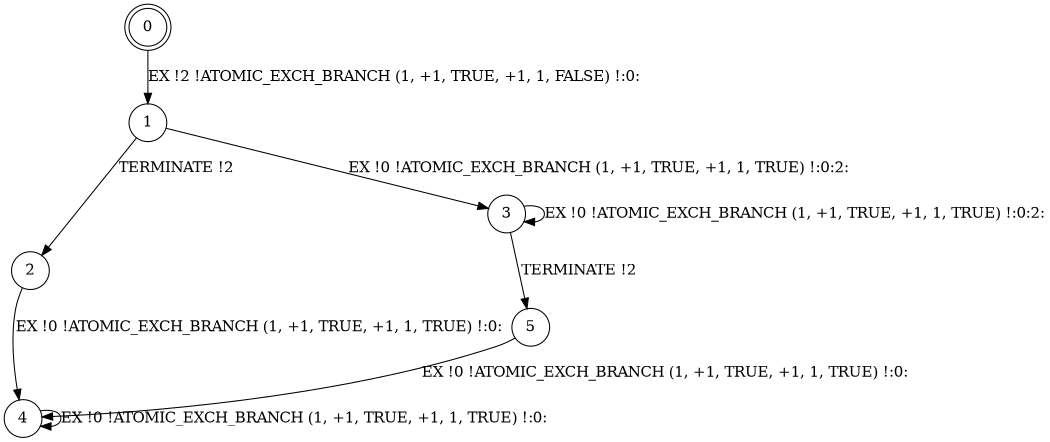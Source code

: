 digraph BCG {
size = "7, 10.5";
center = TRUE;
node [shape = circle];
0 [peripheries = 2];
0 -> 1 [label = "EX !2 !ATOMIC_EXCH_BRANCH (1, +1, TRUE, +1, 1, FALSE) !:0:"];
1 -> 2 [label = "TERMINATE !2"];
1 -> 3 [label = "EX !0 !ATOMIC_EXCH_BRANCH (1, +1, TRUE, +1, 1, TRUE) !:0:2:"];
2 -> 4 [label = "EX !0 !ATOMIC_EXCH_BRANCH (1, +1, TRUE, +1, 1, TRUE) !:0:"];
3 -> 5 [label = "TERMINATE !2"];
3 -> 3 [label = "EX !0 !ATOMIC_EXCH_BRANCH (1, +1, TRUE, +1, 1, TRUE) !:0:2:"];
4 -> 4 [label = "EX !0 !ATOMIC_EXCH_BRANCH (1, +1, TRUE, +1, 1, TRUE) !:0:"];
5 -> 4 [label = "EX !0 !ATOMIC_EXCH_BRANCH (1, +1, TRUE, +1, 1, TRUE) !:0:"];
}
